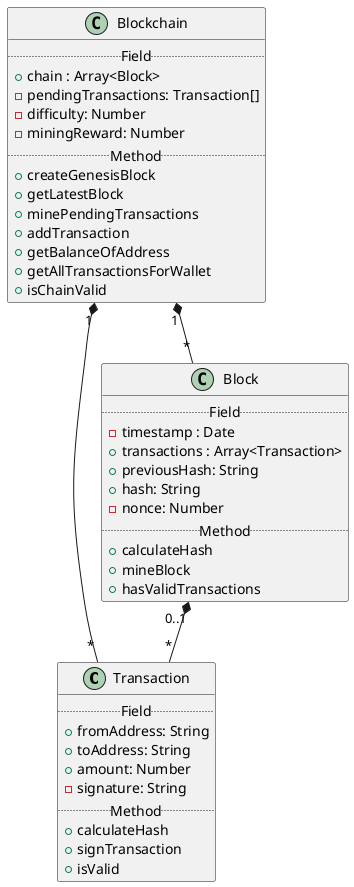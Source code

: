 @startuml
class Transaction {
.. Field ..
  +fromAddress: String
  +toAddress: String
  +amount: Number
  -signature: String
.. Method ..
  +calculateHash
  +signTransaction
  +isValid
}

class Block {
.. Field ..
   -timestamp : Date
   +transactions : Array<Transaction>
   +previousHash: String
   +hash: String
   -nonce: Number
.. Method ..
  +calculateHash
  +mineBlock
  +hasValidTransactions
}

class Blockchain {
.. Field ..
  +chain : Array<Block>
  -pendingTransactions: Transaction[]
  -difficulty: Number
  -miningReward: Number
.. Method ..
  +createGenesisBlock
  +getLatestBlock
  +minePendingTransactions
  +addTransaction
  +getBalanceOfAddress
  +getAllTransactionsForWallet
  +isChainValid
}

Block "0..1" *-- "*" Transaction
Blockchain "1" *-- "*" Transaction
Blockchain "1" *-- "*" Block
@enduml
